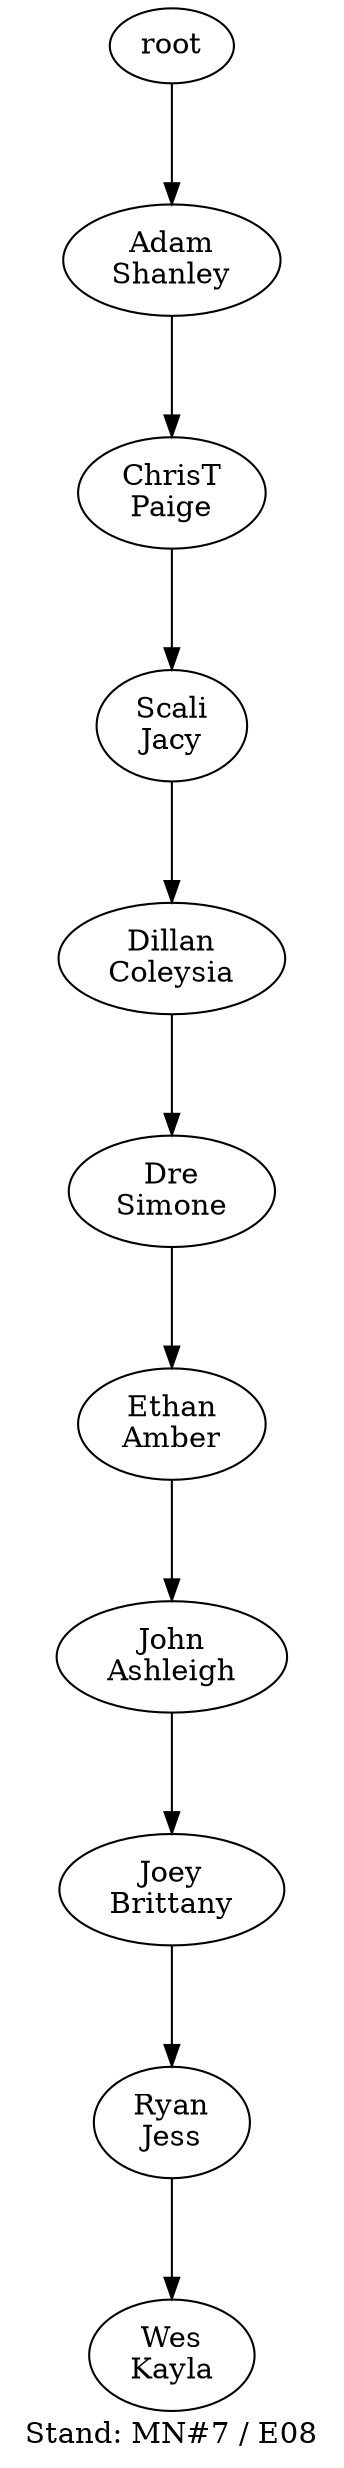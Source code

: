 digraph D { labelloc="b"; label="Stand: MN#7 / E08"; ranksep=0.8;
"root/8"[label="Adam\nShanley"]
"root" -> "root/8";
"root/8/7"[label="ChrisT\nPaige"]
"root/8" -> "root/8/7";
"root/8/7/4"[label="Scali\nJacy"]
"root/8/7" -> "root/8/7/4";
"root/8/7/4/3"[label="Dillan\nColeysia"]
"root/8/7/4" -> "root/8/7/4/3";
"root/8/7/4/3/9"[label="Dre\nSimone"]
"root/8/7/4/3" -> "root/8/7/4/3/9";
"root/8/7/4/3/9/0"[label="Ethan\nAmber"]
"root/8/7/4/3/9" -> "root/8/7/4/3/9/0";
"root/8/7/4/3/9/0/1"[label="John\nAshleigh"]
"root/8/7/4/3/9/0" -> "root/8/7/4/3/9/0/1";
"root/8/7/4/3/9/0/1/2"[label="Joey\nBrittany"]
"root/8/7/4/3/9/0/1" -> "root/8/7/4/3/9/0/1/2";
"root/8/7/4/3/9/0/1/2/5"[label="Ryan\nJess"]
"root/8/7/4/3/9/0/1/2" -> "root/8/7/4/3/9/0/1/2/5";
"root/8/7/4/3/9/0/1/2/5/6"[label="Wes\nKayla"]
"root/8/7/4/3/9/0/1/2/5" -> "root/8/7/4/3/9/0/1/2/5/6";
}
